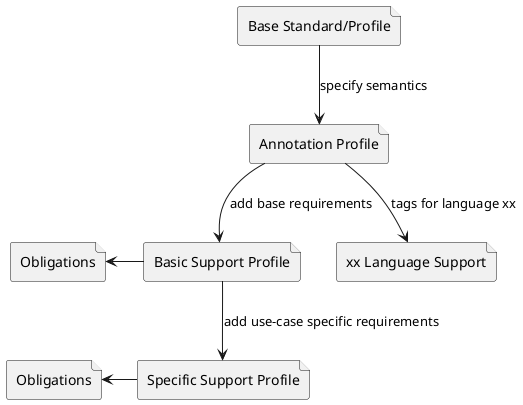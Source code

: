 @startuml

file "Base Standard/Profile" as base

file "Annotation Profile" as annot

file "Basic Support Profile" as support1
file "Specific Support Profile" as support2

file "Obligations" as oblig1
file "Obligations" as oblig2

file "xx Language Support" as lang

base --> annot : specify semantics
annot --> support1 : add base requirements
annot --> lang : tags for language xx

support1 --> support2 : add use-case specific requirements
support1 -left-> oblig1

support2 -left-> oblig2
oblig1 -[hidden]down- oblig2

@enduml